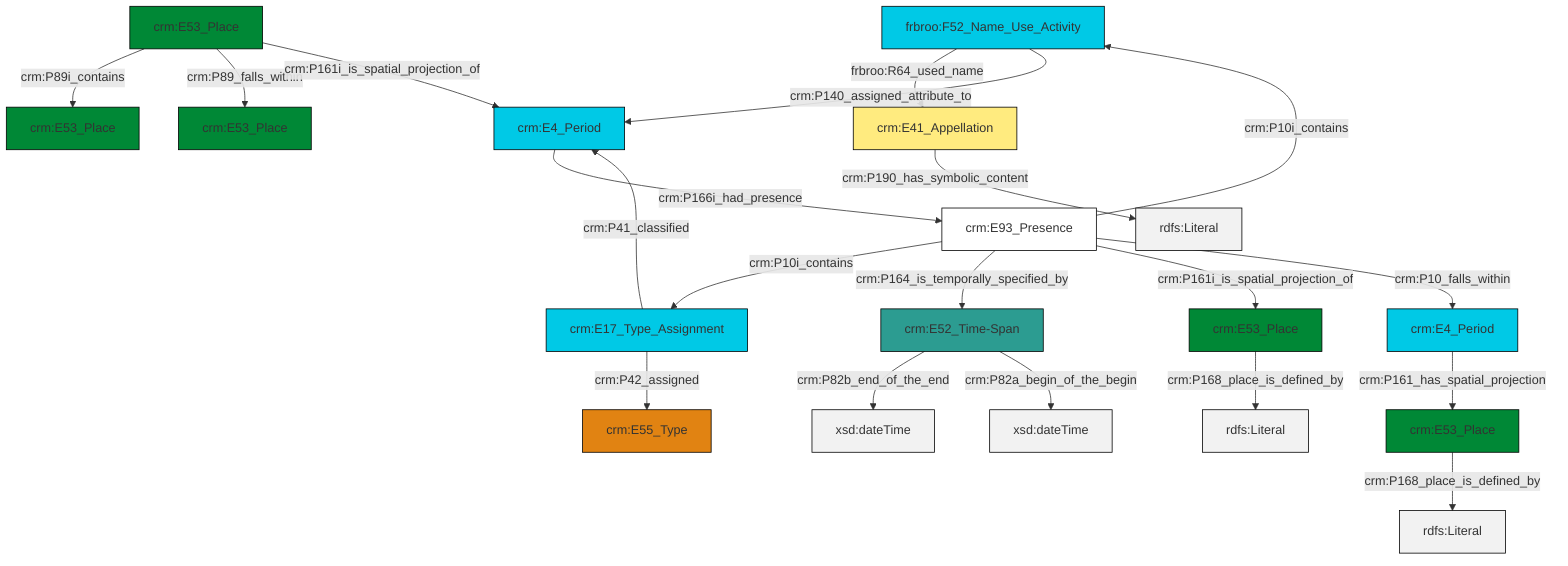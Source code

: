 graph TD
classDef Literal fill:#f2f2f2,stroke:#000000;
classDef CRM_Entity fill:#FFFFFF,stroke:#000000;
classDef Temporal_Entity fill:#00C9E6, stroke:#000000;
classDef Type fill:#E18312, stroke:#000000;
classDef Time-Span fill:#2C9C91, stroke:#000000;
classDef Appellation fill:#FFEB7F, stroke:#000000;
classDef Place fill:#008836, stroke:#000000;
classDef Persistent_Item fill:#B266B2, stroke:#000000;
classDef Conceptual_Object fill:#FFD700, stroke:#000000;
classDef Physical_Thing fill:#D2B48C, stroke:#000000;
classDef Actor fill:#f58aad, stroke:#000000;
classDef PC_Classes fill:#4ce600, stroke:#000000;
classDef Multi fill:#cccccc,stroke:#000000;

6["crm:E53_Place"]:::Place -->|crm:P89i_contains| 2["crm:E53_Place"]:::Place
7["crm:E93_Presence"]:::CRM_Entity -->|crm:P10i_contains| 8["crm:E17_Type_Assignment"]:::Temporal_Entity
8["crm:E17_Type_Assignment"]:::Temporal_Entity -->|crm:P41_classified| 9["crm:E4_Period"]:::Temporal_Entity
11["crm:E4_Period"]:::Temporal_Entity -->|crm:P161_has_spatial_projection| 12["crm:E53_Place"]:::Place
14["crm:E41_Appellation"]:::Appellation -->|crm:P190_has_symbolic_content| 15[rdfs:Literal]:::Literal
6["crm:E53_Place"]:::Place -->|crm:P89_falls_within| 16["crm:E53_Place"]:::Place
9["crm:E4_Period"]:::Temporal_Entity -->|crm:P166i_had_presence| 7["crm:E93_Presence"]:::CRM_Entity
7["crm:E93_Presence"]:::CRM_Entity -->|crm:P164_is_temporally_specified_by| 17["crm:E52_Time-Span"]:::Time-Span
17["crm:E52_Time-Span"]:::Time-Span -->|crm:P82b_end_of_the_end| 18[xsd:dateTime]:::Literal
17["crm:E52_Time-Span"]:::Time-Span -->|crm:P82a_begin_of_the_begin| 19[xsd:dateTime]:::Literal
7["crm:E93_Presence"]:::CRM_Entity -->|crm:P10i_contains| 4["frbroo:F52_Name_Use_Activity"]:::Temporal_Entity
4["frbroo:F52_Name_Use_Activity"]:::Temporal_Entity -->|frbroo:R64_used_name| 14["crm:E41_Appellation"]:::Appellation
8["crm:E17_Type_Assignment"]:::Temporal_Entity -->|crm:P42_assigned| 0["crm:E55_Type"]:::Type
7["crm:E93_Presence"]:::CRM_Entity -->|crm:P161i_is_spatial_projection_of| 20["crm:E53_Place"]:::Place
6["crm:E53_Place"]:::Place -->|crm:P161i_is_spatial_projection_of| 9["crm:E4_Period"]:::Temporal_Entity
7["crm:E93_Presence"]:::CRM_Entity -->|crm:P10_falls_within| 11["crm:E4_Period"]:::Temporal_Entity
12["crm:E53_Place"]:::Place -->|crm:P168_place_is_defined_by| 27[rdfs:Literal]:::Literal
20["crm:E53_Place"]:::Place -->|crm:P168_place_is_defined_by| 29[rdfs:Literal]:::Literal
4["frbroo:F52_Name_Use_Activity"]:::Temporal_Entity -->|crm:P140_assigned_attribute_to| 9["crm:E4_Period"]:::Temporal_Entity